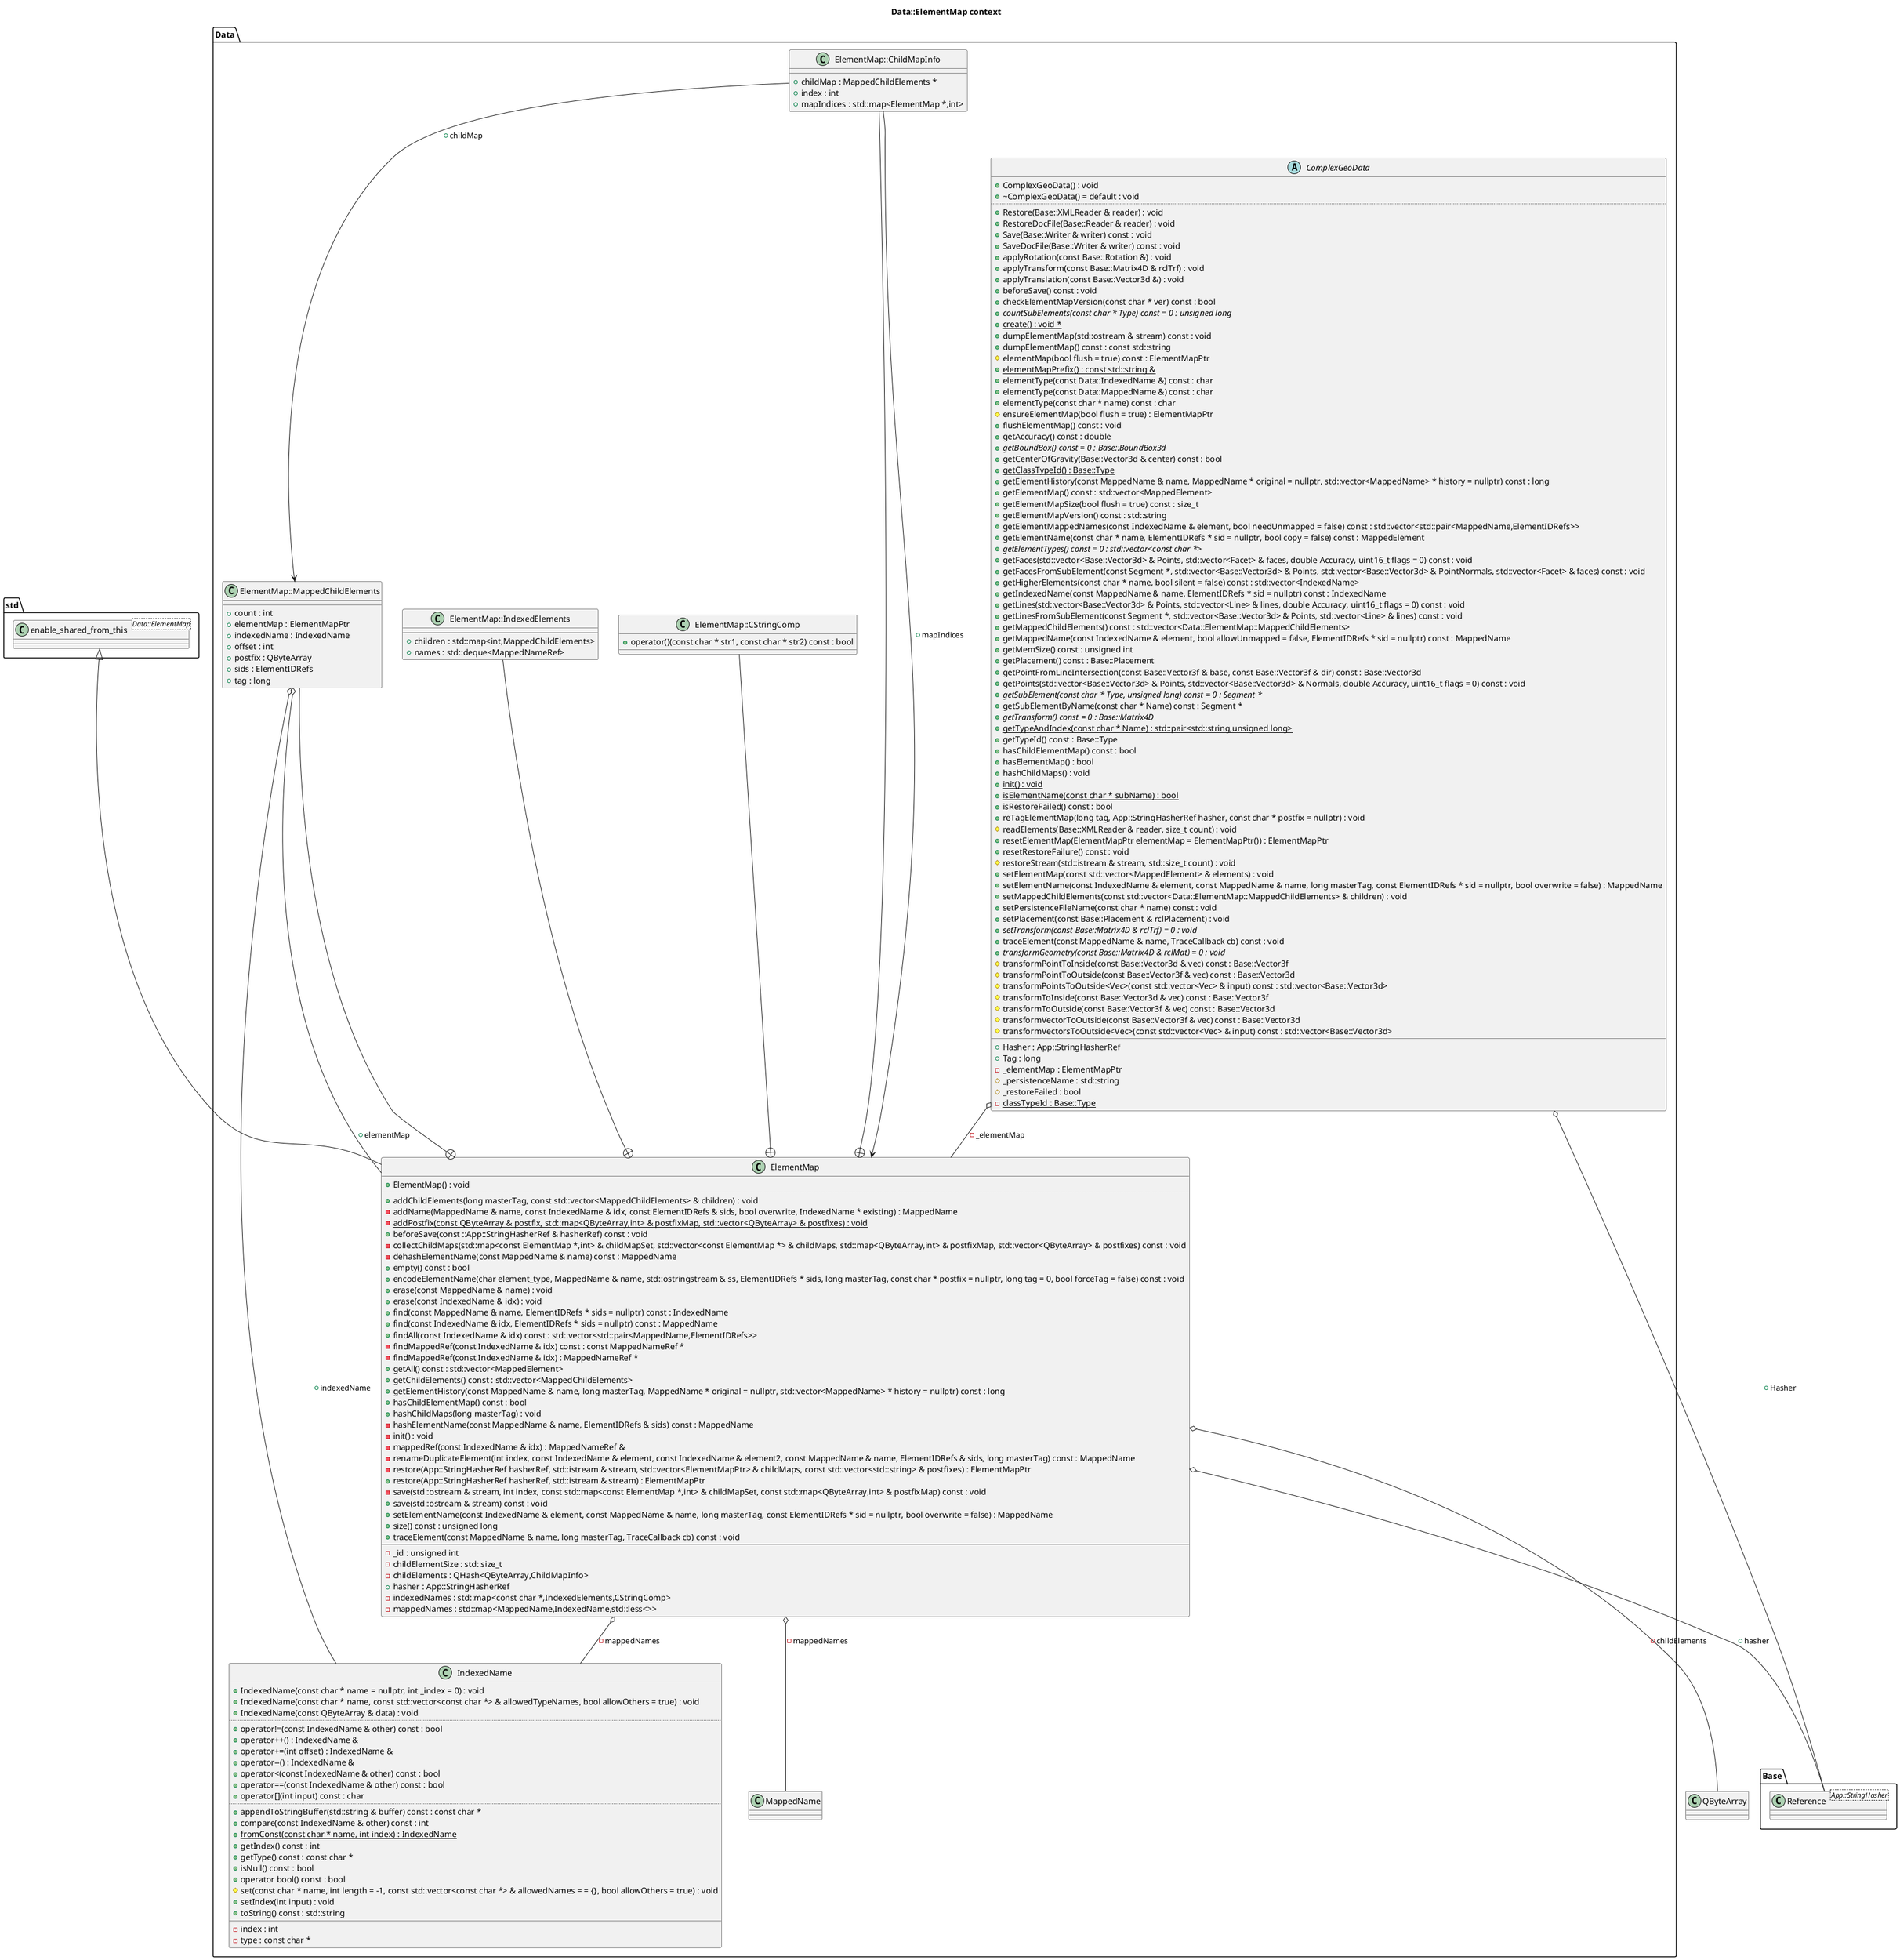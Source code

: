 @startuml
title Data::ElementMap context
package [std] as C_0009971158671206323968 {
class "enable_shared_from_this<Data::ElementMap>" as C_0000643324366187203980
class C_0000643324366187203980 [[https://github.com/FreeCAD/FreeCAD/blob/2fcc5317fe3aee96ca73475986a577719fc78e20/src/App/ElementMap.h#L71{enable_shared_from_this}]] {
__
}
}
package [Base] as C_0005614219575140048477 {
class "Reference<App::StringHasher>" as C_0010650550112233337169
class C_0010650550112233337169 [[https://github.com/FreeCAD/FreeCAD/blob/2fcc5317fe3aee96ca73475986a577719fc78e20/src/Base/Handle.h#L44{Reference}]] {
__
}
}
class "QByteArray" as C_0000245381209268052404
class C_0000245381209268052404 [[https://github.com/FreeCAD/FreeCAD/blob/2fcc5317fe3aee96ca73475986a577719fc78e20/src/Base/Stream.h#L39{QByteArray}]] {
__
}
package [Data] as C_0007944022382666682349 {
class "MappedName" as C_0007243427818333896881
class C_0007243427818333896881 [[https://github.com/FreeCAD/FreeCAD/blob/2fcc5317fe3aee96ca73475986a577719fc78e20/src/App/StringHasher.h#L45{MappedName}]] {
__
}
class "IndexedName" as C_0000077198310494763102
class C_0000077198310494763102 [[https://github.com/FreeCAD/FreeCAD/blob/2fcc5317fe3aee96ca73475986a577719fc78e20/src/App/IndexedName.h#L55{IndexedName}]] {
+IndexedName(const char * name = nullptr, int _index = 0) : void [[[https://github.com/FreeCAD/FreeCAD/blob/2fcc5317fe3aee96ca73475986a577719fc78e20/src/App/IndexedName.h#L67{IndexedName}]]]
+IndexedName(const char * name, const std::vector<const char *> & allowedTypeNames, bool allowOthers = true) : void [[[https://github.com/FreeCAD/FreeCAD/blob/2fcc5317fe3aee96ca73475986a577719fc78e20/src/App/IndexedName.h#L96{IndexedName}]]]
+IndexedName(const QByteArray & data) : void [[[https://github.com/FreeCAD/FreeCAD/blob/2fcc5317fe3aee96ca73475986a577719fc78e20/src/App/IndexedName.h#L108{IndexedName}]]]
..
+operator!=(const IndexedName & other) const : bool [[[https://github.com/FreeCAD/FreeCAD/blob/2fcc5317fe3aee96ca73475986a577719fc78e20/src/App/IndexedName.h#L198{operator!=}]]]
+operator++() : IndexedName & [[[https://github.com/FreeCAD/FreeCAD/blob/2fcc5317fe3aee96ca73475986a577719fc78e20/src/App/IndexedName.h#L182{operator++}]]]
+operator+=(int offset) : IndexedName & [[[https://github.com/FreeCAD/FreeCAD/blob/2fcc5317fe3aee96ca73475986a577719fc78e20/src/App/IndexedName.h#L174{operator+=}]]]
+operator--() : IndexedName & [[[https://github.com/FreeCAD/FreeCAD/blob/2fcc5317fe3aee96ca73475986a577719fc78e20/src/App/IndexedName.h#L190{operator--}]]]
+operator<(const IndexedName & other) const : bool [[[https://github.com/FreeCAD/FreeCAD/blob/2fcc5317fe3aee96ca73475986a577719fc78e20/src/App/IndexedName.h#L221{operator<}]]]
+operator==(const IndexedName & other) const : bool [[[https://github.com/FreeCAD/FreeCAD/blob/2fcc5317fe3aee96ca73475986a577719fc78e20/src/App/IndexedName.h#L166{operator==}]]]
+operator[](int input) const : char [[[https://github.com/FreeCAD/FreeCAD/blob/2fcc5317fe3aee96ca73475986a577719fc78e20/src/App/IndexedName.h#L228{operator[]}]]]
..
+appendToStringBuffer(std::string & buffer) const : const char * [[[https://github.com/FreeCAD/FreeCAD/blob/2fcc5317fe3aee96ca73475986a577719fc78e20/src/App/IndexedName.h#L133{appendToStringBuffer}]]]
+compare(const IndexedName & other) const : int [[[https://github.com/FreeCAD/FreeCAD/blob/2fcc5317fe3aee96ca73475986a577719fc78e20/src/App/IndexedName.h#L204{compare}]]]
{static} +fromConst(const char * name, int index) : IndexedName [[[https://github.com/FreeCAD/FreeCAD/blob/2fcc5317fe3aee96ca73475986a577719fc78e20/src/App/IndexedName.h#L120{fromConst}]]]
+getIndex() const : int [[[https://github.com/FreeCAD/FreeCAD/blob/2fcc5317fe3aee96ca73475986a577719fc78e20/src/App/IndexedName.h#L241{getIndex}]]]
+getType() const : const char * [[[https://github.com/FreeCAD/FreeCAD/blob/2fcc5317fe3aee96ca73475986a577719fc78e20/src/App/IndexedName.h#L238{getType}]]]
+isNull() const : bool [[[https://github.com/FreeCAD/FreeCAD/blob/2fcc5317fe3aee96ca73475986a577719fc78e20/src/App/IndexedName.h#L252{isNull}]]]
+operator bool() const : bool [[[https://github.com/FreeCAD/FreeCAD/blob/2fcc5317fe3aee96ca73475986a577719fc78e20/src/App/IndexedName.h#L256{operator bool}]]]
#set(const char * name, int length = -1, const std::vector<const char *> & allowedNames = = {}, bool allowOthers = true) : void [[[https://github.com/FreeCAD/FreeCAD/blob/2fcc5317fe3aee96ca73475986a577719fc78e20/src/App/IndexedName.h#L271{set}]]]
+setIndex(int input) : void [[[https://github.com/FreeCAD/FreeCAD/blob/2fcc5317fe3aee96ca73475986a577719fc78e20/src/App/IndexedName.h#L247{setIndex}]]]
+toString() const : std::string [[[https://github.com/FreeCAD/FreeCAD/blob/2fcc5317fe3aee96ca73475986a577719fc78e20/src/App/IndexedName.h#L147{toString}]]]
__
-index : int [[[https://github.com/FreeCAD/FreeCAD/blob/2fcc5317fe3aee96ca73475986a577719fc78e20/src/App/IndexedName.h#L278{index}]]]
-type : const char * [[[https://github.com/FreeCAD/FreeCAD/blob/2fcc5317fe3aee96ca73475986a577719fc78e20/src/App/IndexedName.h#L277{type}]]]
}
class "ElementMap" as C_0006510952662018626113
class C_0006510952662018626113 [[https://github.com/FreeCAD/FreeCAD/blob/2fcc5317fe3aee96ca73475986a577719fc78e20/src/App/ElementMap.h#L71{ElementMap}]] {
+ElementMap() : void [[[https://github.com/FreeCAD/FreeCAD/blob/2fcc5317fe3aee96ca73475986a577719fc78e20/src/App/ElementMap.h#L78{ElementMap}]]]
..
+addChildElements(long masterTag, const std::vector<MappedChildElements> & children) : void [[[https://github.com/FreeCAD/FreeCAD/blob/2fcc5317fe3aee96ca73475986a577719fc78e20/src/App/ElementMap.h#L193{addChildElements}]]]
-addName(MappedName & name, const IndexedName & idx, const ElementIDRefs & sids, bool overwrite, IndexedName * existing) : MappedName [[[https://github.com/FreeCAD/FreeCAD/blob/2fcc5317fe3aee96ca73475986a577719fc78e20/src/App/ElementMap.h#L240{addName}]]]
{static} -addPostfix(const QByteArray & postfix, std::map<QByteArray,int> & postfixMap, std::vector<QByteArray> & postfixes) : void [[[https://github.com/FreeCAD/FreeCAD/blob/2fcc5317fe3aee96ca73475986a577719fc78e20/src/App/ElementMap.h#L246{addPostfix}]]]
+beforeSave(const ::App::StringHasherRef & hasherRef) const : void [[[https://github.com/FreeCAD/FreeCAD/blob/2fcc5317fe3aee96ca73475986a577719fc78e20/src/App/ElementMap.h#L87{beforeSave}]]]
-collectChildMaps(std::map<const ElementMap *,int> & childMapSet, std::vector<const ElementMap *> & childMaps, std::map<QByteArray,int> & postfixMap, std::vector<QByteArray> & postfixes) const : void [[[https://github.com/FreeCAD/FreeCAD/blob/2fcc5317fe3aee96ca73475986a577719fc78e20/src/App/ElementMap.h#L272{collectChildMaps}]]]
-dehashElementName(const MappedName & name) const : MappedName [[[https://github.com/FreeCAD/FreeCAD/blob/2fcc5317fe3aee96ca73475986a577719fc78e20/src/App/ElementMap.h#L264{dehashElementName}]]]
+empty() const : bool [[[https://github.com/FreeCAD/FreeCAD/blob/2fcc5317fe3aee96ca73475986a577719fc78e20/src/App/ElementMap.h#L152{empty}]]]
+encodeElementName(char element_type, MappedName & name, std::ostringstream & ss, ElementIDRefs * sids, long masterTag, const char * postfix = nullptr, long tag = 0, bool forceTag = false) const : void [[[https://github.com/FreeCAD/FreeCAD/blob/2fcc5317fe3aee96ca73475986a577719fc78e20/src/App/ElementMap.h#L135{encodeElementName}]]]
+erase(const MappedName & name) : void [[[https://github.com/FreeCAD/FreeCAD/blob/2fcc5317fe3aee96ca73475986a577719fc78e20/src/App/ElementMap.h#L145{erase}]]]
+erase(const IndexedName & idx) : void [[[https://github.com/FreeCAD/FreeCAD/blob/2fcc5317fe3aee96ca73475986a577719fc78e20/src/App/ElementMap.h#L148{erase}]]]
+find(const MappedName & name, ElementIDRefs * sids = nullptr) const : IndexedName [[[https://github.com/FreeCAD/FreeCAD/blob/2fcc5317fe3aee96ca73475986a577719fc78e20/src/App/ElementMap.h#L154{find}]]]
+find(const IndexedName & idx, ElementIDRefs * sids = nullptr) const : MappedName [[[https://github.com/FreeCAD/FreeCAD/blob/2fcc5317fe3aee96ca73475986a577719fc78e20/src/App/ElementMap.h#L156{find}]]]
+findAll(const IndexedName & idx) const : std::vector<std::pair<MappedName,ElementIDRefs>> [[[https://github.com/FreeCAD/FreeCAD/blob/2fcc5317fe3aee96ca73475986a577719fc78e20/src/App/ElementMap.h#L158{findAll}]]]
-findMappedRef(const IndexedName & idx) const : const MappedNameRef * [[[https://github.com/FreeCAD/FreeCAD/blob/2fcc5317fe3aee96ca73475986a577719fc78e20/src/App/ElementMap.h#L267{findMappedRef}]]]
-findMappedRef(const IndexedName & idx) : MappedNameRef * [[[https://github.com/FreeCAD/FreeCAD/blob/2fcc5317fe3aee96ca73475986a577719fc78e20/src/App/ElementMap.h#L268{findMappedRef}]]]
+getAll() const : std::vector<MappedElement> [[[https://github.com/FreeCAD/FreeCAD/blob/2fcc5317fe3aee96ca73475986a577719fc78e20/src/App/ElementMap.h#L197{getAll}]]]
+getChildElements() const : std::vector<MappedChildElements> [[[https://github.com/FreeCAD/FreeCAD/blob/2fcc5317fe3aee96ca73475986a577719fc78e20/src/App/ElementMap.h#L195{getChildElements}]]]
+getElementHistory(const MappedName & name, long masterTag, MappedName * original = nullptr, std::vector<MappedName> * history = nullptr) const : long [[[https://github.com/FreeCAD/FreeCAD/blob/2fcc5317fe3aee96ca73475986a577719fc78e20/src/App/ElementMap.h#L199{getElementHistory}]]]
+hasChildElementMap() const : bool [[[https://github.com/FreeCAD/FreeCAD/blob/2fcc5317fe3aee96ca73475986a577719fc78e20/src/App/ElementMap.h#L168{hasChildElementMap}]]]
+hashChildMaps(long masterTag) : void [[[https://github.com/FreeCAD/FreeCAD/blob/2fcc5317fe3aee96ca73475986a577719fc78e20/src/App/ElementMap.h#L176{hashChildMaps}]]]
-hashElementName(const MappedName & name, ElementIDRefs & sids) const : MappedName [[[https://github.com/FreeCAD/FreeCAD/blob/2fcc5317fe3aee96ca73475986a577719fc78e20/src/App/ElementMap.h#L261{hashElementName}]]]
-init() : void [[[https://github.com/FreeCAD/FreeCAD/blob/2fcc5317fe3aee96ca73475986a577719fc78e20/src/App/ElementMap.h#L308{init}]]]
-mappedRef(const IndexedName & idx) : MappedNameRef & [[[https://github.com/FreeCAD/FreeCAD/blob/2fcc5317fe3aee96ca73475986a577719fc78e20/src/App/ElementMap.h#L270{mappedRef}]]]
-renameDuplicateElement(int index, const IndexedName & element, const IndexedName & element2, const MappedName & name, ElementIDRefs & sids, long masterTag) const : MappedName [[[https://github.com/FreeCAD/FreeCAD/blob/2fcc5317fe3aee96ca73475986a577719fc78e20/src/App/ElementMap.h#L251{renameDuplicateElement}]]]
-restore(App::StringHasherRef hasherRef, std::istream & stream, std::vector<ElementMapPtr> & childMaps, const std::vector<std::string> & postfixes) : ElementMapPtr [[[https://github.com/FreeCAD/FreeCAD/blob/2fcc5317fe3aee96ca73475986a577719fc78e20/src/App/ElementMap.h#L227{restore}]]]
+restore(App::StringHasherRef hasherRef, std::istream & stream) : ElementMapPtr [[[https://github.com/FreeCAD/FreeCAD/blob/2fcc5317fe3aee96ca73475986a577719fc78e20/src/App/ElementMap.h#L101{restore}]]]
-save(std::ostream & stream, int index, const std::map<const ElementMap *,int> & childMapSet, const std::map<QByteArray,int> & postfixMap) const : void [[[https://github.com/FreeCAD/FreeCAD/blob/2fcc5317fe3aee96ca73475986a577719fc78e20/src/App/ElementMap.h#L218{save}]]]
+save(std::ostream & stream) const : void [[[https://github.com/FreeCAD/FreeCAD/blob/2fcc5317fe3aee96ca73475986a577719fc78e20/src/App/ElementMap.h#L93{save}]]]
+setElementName(const IndexedName & element, const MappedName & name, long masterTag, const ElementIDRefs * sid = nullptr, bool overwrite = false) : MappedName [[[https://github.com/FreeCAD/FreeCAD/blob/2fcc5317fe3aee96ca73475986a577719fc78e20/src/App/ElementMap.h#L122{setElementName}]]]
+size() const : unsigned long [[[https://github.com/FreeCAD/FreeCAD/blob/2fcc5317fe3aee96ca73475986a577719fc78e20/src/App/ElementMap.h#L150{size}]]]
+traceElement(const MappedName & name, long masterTag, TraceCallback cb) const : void [[[https://github.com/FreeCAD/FreeCAD/blob/2fcc5317fe3aee96ca73475986a577719fc78e20/src/App/ElementMap.h#L209{traceElement}]]]
__
-_id : unsigned int [[[https://github.com/FreeCAD/FreeCAD/blob/2fcc5317fe3aee96ca73475986a577719fc78e20/src/App/ElementMap.h#L306{_id}]]]
-childElementSize : std::size_t [[[https://github.com/FreeCAD/FreeCAD/blob/2fcc5317fe3aee96ca73475986a577719fc78e20/src/App/ElementMap.h#L304{childElementSize}]]]
-childElements : QHash<QByteArray,ChildMapInfo> [[[https://github.com/FreeCAD/FreeCAD/blob/2fcc5317fe3aee96ca73475986a577719fc78e20/src/App/ElementMap.h#L303{childElements}]]]
+hasher : App::StringHasherRef [[[https://github.com/FreeCAD/FreeCAD/blob/2fcc5317fe3aee96ca73475986a577719fc78e20/src/App/ElementMap.h#L312{hasher}]]]
-indexedNames : std::map<const char *,IndexedElements,CStringComp> [[[https://github.com/FreeCAD/FreeCAD/blob/2fcc5317fe3aee96ca73475986a577719fc78e20/src/App/ElementMap.h#L292{indexedNames}]]]
-mappedNames : std::map<MappedName,IndexedName,std::less<>> [[[https://github.com/FreeCAD/FreeCAD/blob/2fcc5317fe3aee96ca73475986a577719fc78e20/src/App/ElementMap.h#L294{mappedNames}]]]
}
class "ElementMap::MappedChildElements" as C_0004786846721929822972
class C_0004786846721929822972 [[https://github.com/FreeCAD/FreeCAD/blob/2fcc5317fe3aee96ca73475986a577719fc78e20/src/App/ElementMap.h#L178{ElementMap::MappedChildElements}]] {
__
+count : int [[[https://github.com/FreeCAD/FreeCAD/blob/2fcc5317fe3aee96ca73475986a577719fc78e20/src/App/ElementMap.h#L181{count}]]]
+elementMap : ElementMapPtr [[[https://github.com/FreeCAD/FreeCAD/blob/2fcc5317fe3aee96ca73475986a577719fc78e20/src/App/ElementMap.h#L184{elementMap}]]]
+indexedName : IndexedName [[[https://github.com/FreeCAD/FreeCAD/blob/2fcc5317fe3aee96ca73475986a577719fc78e20/src/App/ElementMap.h#L180{indexedName}]]]
+offset : int [[[https://github.com/FreeCAD/FreeCAD/blob/2fcc5317fe3aee96ca73475986a577719fc78e20/src/App/ElementMap.h#L182{offset}]]]
+postfix : QByteArray [[[https://github.com/FreeCAD/FreeCAD/blob/2fcc5317fe3aee96ca73475986a577719fc78e20/src/App/ElementMap.h#L185{postfix}]]]
+sids : ElementIDRefs [[[https://github.com/FreeCAD/FreeCAD/blob/2fcc5317fe3aee96ca73475986a577719fc78e20/src/App/ElementMap.h#L186{sids}]]]
+tag : long [[[https://github.com/FreeCAD/FreeCAD/blob/2fcc5317fe3aee96ca73475986a577719fc78e20/src/App/ElementMap.h#L183{tag}]]]
}
class "ElementMap::CStringComp" as C_0005980506410661569829
class C_0005980506410661569829 [[https://github.com/FreeCAD/FreeCAD/blob/2fcc5317fe3aee96ca73475986a577719fc78e20/src/App/ElementMap.h#L277{ElementMap::CStringComp}]] {
+operator()(const char * str1, const char * str2) const : bool [[[https://github.com/FreeCAD/FreeCAD/blob/2fcc5317fe3aee96ca73475986a577719fc78e20/src/App/ElementMap.h#L280{operator()}]]]
__
}
class "ElementMap::IndexedElements" as C_0018343669941208334305
class C_0018343669941208334305 [[https://github.com/FreeCAD/FreeCAD/blob/2fcc5317fe3aee96ca73475986a577719fc78e20/src/App/ElementMap.h#L286{ElementMap::IndexedElements}]] {
__
+children : std::map<int,MappedChildElements> [[[https://github.com/FreeCAD/FreeCAD/blob/2fcc5317fe3aee96ca73475986a577719fc78e20/src/App/ElementMap.h#L289{children}]]]
+names : std::deque<MappedNameRef> [[[https://github.com/FreeCAD/FreeCAD/blob/2fcc5317fe3aee96ca73475986a577719fc78e20/src/App/ElementMap.h#L288{names}]]]
}
class "ElementMap::ChildMapInfo" as C_0002665795314023144912
class C_0002665795314023144912 [[https://github.com/FreeCAD/FreeCAD/blob/2fcc5317fe3aee96ca73475986a577719fc78e20/src/App/ElementMap.h#L296{ElementMap::ChildMapInfo}]] {
__
+childMap : MappedChildElements * [[[https://github.com/FreeCAD/FreeCAD/blob/2fcc5317fe3aee96ca73475986a577719fc78e20/src/App/ElementMap.h#L299{childMap}]]]
+index : int [[[https://github.com/FreeCAD/FreeCAD/blob/2fcc5317fe3aee96ca73475986a577719fc78e20/src/App/ElementMap.h#L298{index}]]]
+mapIndices : std::map<ElementMap *,int> [[[https://github.com/FreeCAD/FreeCAD/blob/2fcc5317fe3aee96ca73475986a577719fc78e20/src/App/ElementMap.h#L300{mapIndices}]]]
}
abstract "ComplexGeoData" as C_0002503828374302490757
abstract C_0002503828374302490757 [[https://github.com/FreeCAD/FreeCAD/blob/2fcc5317fe3aee96ca73475986a577719fc78e20/src/App/ComplexGeoData.h#L85{ComplexGeoData}]] {
+ComplexGeoData() : void [[[https://github.com/FreeCAD/FreeCAD/blob/2fcc5317fe3aee96ca73475986a577719fc78e20/src/App/ComplexGeoData.h#L98{ComplexGeoData}]]]
+~ComplexGeoData() = default : void [[[https://github.com/FreeCAD/FreeCAD/blob/2fcc5317fe3aee96ca73475986a577719fc78e20/src/App/ComplexGeoData.h#L100{~ComplexGeoData}]]]
..
+Restore(Base::XMLReader & reader) : void [[[https://github.com/FreeCAD/FreeCAD/blob/2fcc5317fe3aee96ca73475986a577719fc78e20/src/App/ComplexGeoData.h#L363{Restore}]]]
+RestoreDocFile(Base::Reader & reader) : void [[[https://github.com/FreeCAD/FreeCAD/blob/2fcc5317fe3aee96ca73475986a577719fc78e20/src/App/ComplexGeoData.h#L365{RestoreDocFile}]]]
+Save(Base::Writer & writer) const : void [[[https://github.com/FreeCAD/FreeCAD/blob/2fcc5317fe3aee96ca73475986a577719fc78e20/src/App/ComplexGeoData.h#L362{Save}]]]
+SaveDocFile(Base::Writer & writer) const : void [[[https://github.com/FreeCAD/FreeCAD/blob/2fcc5317fe3aee96ca73475986a577719fc78e20/src/App/ComplexGeoData.h#L364{SaveDocFile}]]]
+applyRotation(const Base::Rotation &) : void [[[https://github.com/FreeCAD/FreeCAD/blob/2fcc5317fe3aee96ca73475986a577719fc78e20/src/App/ComplexGeoData.h#L137{applyRotation}]]]
+applyTransform(const Base::Matrix4D & rclTrf) : void [[[https://github.com/FreeCAD/FreeCAD/blob/2fcc5317fe3aee96ca73475986a577719fc78e20/src/App/ComplexGeoData.h#L133{applyTransform}]]]
+applyTranslation(const Base::Vector3d &) : void [[[https://github.com/FreeCAD/FreeCAD/blob/2fcc5317fe3aee96ca73475986a577719fc78e20/src/App/ComplexGeoData.h#L135{applyTranslation}]]]
+beforeSave() const : void [[[https://github.com/FreeCAD/FreeCAD/blob/2fcc5317fe3aee96ca73475986a577719fc78e20/src/App/ComplexGeoData.h#L368{beforeSave}]]]
+checkElementMapVersion(const char * ver) const : bool [[[https://github.com/FreeCAD/FreeCAD/blob/2fcc5317fe3aee96ca73475986a577719fc78e20/src/App/ComplexGeoData.h#L337{checkElementMapVersion}]]]
{abstract} +countSubElements(const char * Type) const = 0 : unsigned long [[[https://github.com/FreeCAD/FreeCAD/blob/2fcc5317fe3aee96ca73475986a577719fc78e20/src/App/ComplexGeoData.h#L109{countSubElements}]]]
{static} +create() : void * [[[https://github.com/FreeCAD/FreeCAD/blob/2fcc5317fe3aee96ca73475986a577719fc78e20/src/Base/BaseClass.h#L52{create}]]]
+dumpElementMap(std::ostream & stream) const : void [[[https://github.com/FreeCAD/FreeCAD/blob/2fcc5317fe3aee96ca73475986a577719fc78e20/src/App/ComplexGeoData.h#L377{dumpElementMap}]]]
+dumpElementMap() const : const std::string [[[https://github.com/FreeCAD/FreeCAD/blob/2fcc5317fe3aee96ca73475986a577719fc78e20/src/App/ComplexGeoData.h#L382{dumpElementMap}]]]
#elementMap(bool flush = true) const : ElementMapPtr [[[https://github.com/FreeCAD/FreeCAD/blob/2fcc5317fe3aee96ca73475986a577719fc78e20/src/App/ComplexGeoData.h#L471{elementMap}]]]
{static} +elementMapPrefix() : const std::string & [[[https://github.com/FreeCAD/FreeCAD/blob/2fcc5317fe3aee96ca73475986a577719fc78e20/src/App/ComplexGeoData.h#L191{elementMapPrefix}]]]
+elementType(const Data::IndexedName &) const : char [[[https://github.com/FreeCAD/FreeCAD/blob/2fcc5317fe3aee96ca73475986a577719fc78e20/src/App/ComplexGeoData.h#L310{elementType}]]]
+elementType(const Data::MappedName &) const : char [[[https://github.com/FreeCAD/FreeCAD/blob/2fcc5317fe3aee96ca73475986a577719fc78e20/src/App/ComplexGeoData.h#L309{elementType}]]]
+elementType(const char * name) const : char [[[https://github.com/FreeCAD/FreeCAD/blob/2fcc5317fe3aee96ca73475986a577719fc78e20/src/App/ComplexGeoData.h#L311{elementType}]]]
#ensureElementMap(bool flush = true) : ElementMapPtr [[[https://github.com/FreeCAD/FreeCAD/blob/2fcc5317fe3aee96ca73475986a577719fc78e20/src/App/ComplexGeoData.h#L472{ensureElementMap}]]]
+flushElementMap() const : void [[[https://github.com/FreeCAD/FreeCAD/blob/2fcc5317fe3aee96ca73475986a577719fc78e20/src/App/ComplexGeoData.h#L357{flushElementMap}]]]
+getAccuracy() const : double [[[https://github.com/FreeCAD/FreeCAD/blob/2fcc5317fe3aee96ca73475986a577719fc78e20/src/App/ComplexGeoData.h#L167{getAccuracy}]]]
{abstract} +getBoundBox() const = 0 : Base::BoundBox3d [[[https://github.com/FreeCAD/FreeCAD/blob/2fcc5317fe3aee96ca73475986a577719fc78e20/src/App/ComplexGeoData.h#L169{getBoundBox}]]]
+getCenterOfGravity(Base::Vector3d & center) const : bool [[[https://github.com/FreeCAD/FreeCAD/blob/2fcc5317fe3aee96ca73475986a577719fc78e20/src/App/ComplexGeoData.h#L188{getCenterOfGravity}]]]
{static} +getClassTypeId() : Base::Type [[[https://github.com/FreeCAD/FreeCAD/blob/2fcc5317fe3aee96ca73475986a577719fc78e20/src/Base/BaseClass.h#L49{getClassTypeId}]]]
+getElementHistory(const MappedName & name, MappedName * original = nullptr, std::vector<MappedName> * history = nullptr) const : long [[[https://github.com/FreeCAD/FreeCAD/blob/2fcc5317fe3aee96ca73475986a577719fc78e20/src/App/ComplexGeoData.h#L298{getElementHistory}]]]
+getElementMap() const : std::vector<MappedElement> [[[https://github.com/FreeCAD/FreeCAD/blob/2fcc5317fe3aee96ca73475986a577719fc78e20/src/App/ComplexGeoData.h#L322{getElementMap}]]]
+getElementMapSize(bool flush = true) const : size_t [[[https://github.com/FreeCAD/FreeCAD/blob/2fcc5317fe3aee96ca73475986a577719fc78e20/src/App/ComplexGeoData.h#L328{getElementMapSize}]]]
+getElementMapVersion() const : std::string [[[https://github.com/FreeCAD/FreeCAD/blob/2fcc5317fe3aee96ca73475986a577719fc78e20/src/App/ComplexGeoData.h#L334{getElementMapVersion}]]]
+getElementMappedNames(const IndexedName & element, bool needUnmapped = false) const : std::vector<std::pair<MappedName,ElementIDRefs>> [[[https://github.com/FreeCAD/FreeCAD/blob/2fcc5317fe3aee96ca73475986a577719fc78e20/src/App/ComplexGeoData.h#L280{getElementMappedNames}]]]
+getElementName(const char * name, ElementIDRefs * sid = nullptr, bool copy = false) const : MappedElement [[[https://github.com/FreeCAD/FreeCAD/blob/2fcc5317fe3aee96ca73475986a577719fc78e20/src/App/ComplexGeoData.h#L236{getElementName}]]]
{abstract} +getElementTypes() const = 0 : std::vector<const char *> [[[https://github.com/FreeCAD/FreeCAD/blob/2fcc5317fe3aee96ca73475986a577719fc78e20/src/App/ComplexGeoData.h#L108{getElementTypes}]]]
+getFaces(std::vector<Base::Vector3d> & Points, std::vector<Facet> & faces, double Accuracy, uint16_t flags = 0) const : void [[[https://github.com/FreeCAD/FreeCAD/blob/2fcc5317fe3aee96ca73475986a577719fc78e20/src/App/ComplexGeoData.h#L182{getFaces}]]]
+getFacesFromSubElement(const Segment *, std::vector<Base::Vector3d> & Points, std::vector<Base::Vector3d> & PointNormals, std::vector<Facet> & faces) const : void [[[https://github.com/FreeCAD/FreeCAD/blob/2fcc5317fe3aee96ca73475986a577719fc78e20/src/App/ComplexGeoData.h#L123{getFacesFromSubElement}]]]
+getHigherElements(const char * name, bool silent = false) const : std::vector<IndexedName> [[[https://github.com/FreeCAD/FreeCAD/blob/2fcc5317fe3aee96ca73475986a577719fc78e20/src/App/ComplexGeoData.h#L331{getHigherElements}]]]
+getIndexedName(const MappedName & name, ElementIDRefs * sid = nullptr) const : IndexedName [[[https://github.com/FreeCAD/FreeCAD/blob/2fcc5317fe3aee96ca73475986a577719fc78e20/src/App/ComplexGeoData.h#L203{getIndexedName}]]]
+getLines(std::vector<Base::Vector3d> & Points, std::vector<Line> & lines, double Accuracy, uint16_t flags = 0) const : void [[[https://github.com/FreeCAD/FreeCAD/blob/2fcc5317fe3aee96ca73475986a577719fc78e20/src/App/ComplexGeoData.h#L179{getLines}]]]
+getLinesFromSubElement(const Segment *, std::vector<Base::Vector3d> & Points, std::vector<Line> & lines) const : void [[[https://github.com/FreeCAD/FreeCAD/blob/2fcc5317fe3aee96ca73475986a577719fc78e20/src/App/ComplexGeoData.h#L118{getLinesFromSubElement}]]]
+getMappedChildElements() const : std::vector<Data::ElementMap::MappedChildElements> [[[https://github.com/FreeCAD/FreeCAD/blob/2fcc5317fe3aee96ca73475986a577719fc78e20/src/App/ComplexGeoData.h#L307{getMappedChildElements}]]]
+getMappedName(const IndexedName & element, bool allowUnmapped = false, ElementIDRefs * sid = nullptr) const : MappedName [[[https://github.com/FreeCAD/FreeCAD/blob/2fcc5317fe3aee96ca73475986a577719fc78e20/src/App/ComplexGeoData.h#L215{getMappedName}]]]
+getMemSize() const : unsigned int [[[https://github.com/FreeCAD/FreeCAD/blob/2fcc5317fe3aee96ca73475986a577719fc78e20/src/App/ComplexGeoData.h#L366{getMemSize}]]]
+getPlacement() const : Base::Placement [[[https://github.com/FreeCAD/FreeCAD/blob/2fcc5317fe3aee96ca73475986a577719fc78e20/src/App/ComplexGeoData.h#L145{getPlacement}]]]
+getPointFromLineIntersection(const Base::Vector3f & base, const Base::Vector3f & dir) const : Base::Vector3d [[[https://github.com/FreeCAD/FreeCAD/blob/2fcc5317fe3aee96ca73475986a577719fc78e20/src/App/ComplexGeoData.h#L171{getPointFromLineIntersection}]]]
+getPoints(std::vector<Base::Vector3d> & Points, std::vector<Base::Vector3d> & Normals, double Accuracy, uint16_t flags = 0) const : void [[[https://github.com/FreeCAD/FreeCAD/blob/2fcc5317fe3aee96ca73475986a577719fc78e20/src/App/ComplexGeoData.h#L175{getPoints}]]]
{abstract} +getSubElement(const char * Type, unsigned long) const = 0 : Segment * [[[https://github.com/FreeCAD/FreeCAD/blob/2fcc5317fe3aee96ca73475986a577719fc78e20/src/App/ComplexGeoData.h#L114{getSubElement}]]]
+getSubElementByName(const char * Name) const : Segment * [[[https://github.com/FreeCAD/FreeCAD/blob/2fcc5317fe3aee96ca73475986a577719fc78e20/src/App/ComplexGeoData.h#L116{getSubElementByName}]]]
{abstract} +getTransform() const = 0 : Base::Matrix4D [[[https://github.com/FreeCAD/FreeCAD/blob/2fcc5317fe3aee96ca73475986a577719fc78e20/src/App/ComplexGeoData.h#L155{getTransform}]]]
{static} +getTypeAndIndex(const char * Name) : std::pair<std::string,unsigned long> [[[https://github.com/FreeCAD/FreeCAD/blob/2fcc5317fe3aee96ca73475986a577719fc78e20/src/App/ComplexGeoData.h#L112{getTypeAndIndex}]]]
+getTypeId() const : Base::Type [[[https://github.com/FreeCAD/FreeCAD/blob/2fcc5317fe3aee96ca73475986a577719fc78e20/src/Base/BaseClass.h#L50{getTypeId}]]]
+hasChildElementMap() const : bool [[[https://github.com/FreeCAD/FreeCAD/blob/2fcc5317fe3aee96ca73475986a577719fc78e20/src/App/ComplexGeoData.h#L286{hasChildElementMap}]]]
+hasElementMap() : bool [[[https://github.com/FreeCAD/FreeCAD/blob/2fcc5317fe3aee96ca73475986a577719fc78e20/src/App/ComplexGeoData.h#L266{hasElementMap}]]]
+hashChildMaps() : void [[[https://github.com/FreeCAD/FreeCAD/blob/2fcc5317fe3aee96ca73475986a577719fc78e20/src/App/ComplexGeoData.h#L283{hashChildMaps}]]]
{static} +init() : void [[[https://github.com/FreeCAD/FreeCAD/blob/2fcc5317fe3aee96ca73475986a577719fc78e20/src/Base/BaseClass.h#L51{init}]]]
{static} +isElementName(const char * subName) : bool [[[https://github.com/FreeCAD/FreeCAD/blob/2fcc5317fe3aee96ca73475986a577719fc78e20/src/App/ComplexGeoData.h#L340{isElementName}]]]
+isRestoreFailed() const : bool [[[https://github.com/FreeCAD/FreeCAD/blob/2fcc5317fe3aee96ca73475986a577719fc78e20/src/App/ComplexGeoData.h#L369{isRestoreFailed}]]]
+reTagElementMap(long tag, App::StringHasherRef hasher, const char * postfix = nullptr) : void [[[https://github.com/FreeCAD/FreeCAD/blob/2fcc5317fe3aee96ca73475986a577719fc78e20/src/App/ComplexGeoData.h#L289{reTagElementMap}]]]
#readElements(Base::XMLReader & reader, size_t count) : void [[[https://github.com/FreeCAD/FreeCAD/blob/2fcc5317fe3aee96ca73475986a577719fc78e20/src/App/ComplexGeoData.h#L450{readElements}]]]
+resetElementMap(ElementMapPtr elementMap = ElementMapPtr()) : ElementMapPtr [[[https://github.com/FreeCAD/FreeCAD/blob/2fcc5317fe3aee96ca73475986a577719fc78e20/src/App/ComplexGeoData.h#L319{resetElementMap}]]]
+resetRestoreFailure() const : void [[[https://github.com/FreeCAD/FreeCAD/blob/2fcc5317fe3aee96ca73475986a577719fc78e20/src/App/ComplexGeoData.h#L370{resetRestoreFailure}]]]
#restoreStream(std::istream & stream, std::size_t count) : void [[[https://github.com/FreeCAD/FreeCAD/blob/2fcc5317fe3aee96ca73475986a577719fc78e20/src/App/ComplexGeoData.h#L449{restoreStream}]]]
+setElementMap(const std::vector<MappedElement> & elements) : void [[[https://github.com/FreeCAD/FreeCAD/blob/2fcc5317fe3aee96ca73475986a577719fc78e20/src/App/ComplexGeoData.h#L325{setElementMap}]]]
+setElementName(const IndexedName & element, const MappedName & name, long masterTag, const ElementIDRefs * sid = nullptr, bool overwrite = false) : MappedName [[[https://github.com/FreeCAD/FreeCAD/blob/2fcc5317fe3aee96ca73475986a577719fc78e20/src/App/ComplexGeoData.h#L258{setElementName}]]]
+setMappedChildElements(const std::vector<Data::ElementMap::MappedChildElements> & children) : void [[[https://github.com/FreeCAD/FreeCAD/blob/2fcc5317fe3aee96ca73475986a577719fc78e20/src/App/ComplexGeoData.h#L306{setMappedChildElements}]]]
+setPersistenceFileName(const char * name) const : void [[[https://github.com/FreeCAD/FreeCAD/blob/2fcc5317fe3aee96ca73475986a577719fc78e20/src/App/ComplexGeoData.h#L367{setPersistenceFileName}]]]
+setPlacement(const Base::Placement & rclPlacement) : void [[[https://github.com/FreeCAD/FreeCAD/blob/2fcc5317fe3aee96ca73475986a577719fc78e20/src/App/ComplexGeoData.h#L141{setPlacement}]]]
{abstract} +setTransform(const Base::Matrix4D & rclTrf) = 0 : void [[[https://github.com/FreeCAD/FreeCAD/blob/2fcc5317fe3aee96ca73475986a577719fc78e20/src/App/ComplexGeoData.h#L150{setTransform}]]]
+traceElement(const MappedName & name, TraceCallback cb) const : void [[[https://github.com/FreeCAD/FreeCAD/blob/2fcc5317fe3aee96ca73475986a577719fc78e20/src/App/ComplexGeoData.h#L351{traceElement}]]]
{abstract} +transformGeometry(const Base::Matrix4D & rclMat) = 0 : void [[[https://github.com/FreeCAD/FreeCAD/blob/2fcc5317fe3aee96ca73475986a577719fc78e20/src/App/ComplexGeoData.h#L161{transformGeometry}]]]
#transformPointToInside(const Base::Vector3d & vec) const : Base::Vector3f [[[https://github.com/FreeCAD/FreeCAD/blob/2fcc5317fe3aee96ca73475986a577719fc78e20/src/App/ComplexGeoData.h#L432{transformPointToInside}]]]
#transformPointToOutside(const Base::Vector3f & vec) const : Base::Vector3d [[[https://github.com/FreeCAD/FreeCAD/blob/2fcc5317fe3aee96ca73475986a577719fc78e20/src/App/ComplexGeoData.h#L387{transformPointToOutside}]]]
#transformPointsToOutside<Vec>(const std::vector<Vec> & input) const : std::vector<Base::Vector3d>
#transformToInside(const Base::Vector3d & vec) const : Base::Vector3f [[[https://github.com/FreeCAD/FreeCAD/blob/2fcc5317fe3aee96ca73475986a577719fc78e20/src/App/ComplexGeoData.h#L460{transformToInside}]]]
#transformToOutside(const Base::Vector3f & vec) const : Base::Vector3d [[[https://github.com/FreeCAD/FreeCAD/blob/2fcc5317fe3aee96ca73475986a577719fc78e20/src/App/ComplexGeoData.h#L453{transformToOutside}]]]
#transformVectorToOutside(const Base::Vector3f & vec) const : Base::Vector3d [[[https://github.com/FreeCAD/FreeCAD/blob/2fcc5317fe3aee96ca73475986a577719fc78e20/src/App/ComplexGeoData.h#L408{transformVectorToOutside}]]]
#transformVectorsToOutside<Vec>(const std::vector<Vec> & input) const : std::vector<Base::Vector3d>
__
+Hasher : App::StringHasherRef [[[https://github.com/FreeCAD/FreeCAD/blob/2fcc5317fe3aee96ca73475986a577719fc78e20/src/App/ComplexGeoData.h#L445{Hasher}]]]
+Tag : long [[[https://github.com/FreeCAD/FreeCAD/blob/2fcc5317fe3aee96ca73475986a577719fc78e20/src/App/ComplexGeoData.h#L442{Tag}]]]
-_elementMap : ElementMapPtr [[[https://github.com/FreeCAD/FreeCAD/blob/2fcc5317fe3aee96ca73475986a577719fc78e20/src/App/ComplexGeoData.h#L475{_elementMap}]]]
#_persistenceName : std::string [[[https://github.com/FreeCAD/FreeCAD/blob/2fcc5317fe3aee96ca73475986a577719fc78e20/src/App/ComplexGeoData.h#L478{_persistenceName}]]]
#_restoreFailed : bool [[[https://github.com/FreeCAD/FreeCAD/blob/2fcc5317fe3aee96ca73475986a577719fc78e20/src/App/ComplexGeoData.h#L479{_restoreFailed}]]]
{static} -classTypeId : Base::Type [[[https://github.com/FreeCAD/FreeCAD/blob/2fcc5317fe3aee96ca73475986a577719fc78e20/src/Base/BaseClass.h#L55{classTypeId}]]]
}
}
C_0006510952662018626113 o-- C_0007243427818333896881 [[https://github.com/FreeCAD/FreeCAD/blob/2fcc5317fe3aee96ca73475986a577719fc78e20/src/App/ElementMap.h#L294{mappedNames}]] : -mappedNames
C_0006510952662018626113 o-- C_0000077198310494763102 [[https://github.com/FreeCAD/FreeCAD/blob/2fcc5317fe3aee96ca73475986a577719fc78e20/src/App/ElementMap.h#L294{mappedNames}]] : -mappedNames
C_0006510952662018626113 o-- C_0000245381209268052404 [[https://github.com/FreeCAD/FreeCAD/blob/2fcc5317fe3aee96ca73475986a577719fc78e20/src/App/ElementMap.h#L303{childElements}]] : -childElements
C_0006510952662018626113 o-- C_0010650550112233337169 [[https://github.com/FreeCAD/FreeCAD/blob/2fcc5317fe3aee96ca73475986a577719fc78e20/src/App/ElementMap.h#L312{hasher}]] : +hasher
C_0000643324366187203980 <|-- C_0006510952662018626113
C_0004786846721929822972 --+ C_0006510952662018626113
C_0004786846721929822972 o-- C_0000077198310494763102 [[https://github.com/FreeCAD/FreeCAD/blob/2fcc5317fe3aee96ca73475986a577719fc78e20/src/App/ElementMap.h#L180{indexedName}]] : +indexedName
C_0004786846721929822972 o-- C_0006510952662018626113 [[https://github.com/FreeCAD/FreeCAD/blob/2fcc5317fe3aee96ca73475986a577719fc78e20/src/App/ElementMap.h#L184{elementMap}]] : +elementMap
C_0005980506410661569829 --+ C_0006510952662018626113
C_0018343669941208334305 --+ C_0006510952662018626113
C_0002665795314023144912 --+ C_0006510952662018626113
C_0002665795314023144912 --> C_0004786846721929822972 [[https://github.com/FreeCAD/FreeCAD/blob/2fcc5317fe3aee96ca73475986a577719fc78e20/src/App/ElementMap.h#L299{childMap}]] : +childMap
C_0002665795314023144912 --> C_0006510952662018626113 [[https://github.com/FreeCAD/FreeCAD/blob/2fcc5317fe3aee96ca73475986a577719fc78e20/src/App/ElementMap.h#L300{mapIndices}]] : +mapIndices
C_0002503828374302490757 o-- C_0010650550112233337169 [[https://github.com/FreeCAD/FreeCAD/blob/2fcc5317fe3aee96ca73475986a577719fc78e20/src/App/ComplexGeoData.h#L445{Hasher}]] : +Hasher
C_0002503828374302490757 o-- C_0006510952662018626113 [[https://github.com/FreeCAD/FreeCAD/blob/2fcc5317fe3aee96ca73475986a577719fc78e20/src/App/ComplexGeoData.h#L475{_elementMap}]] : -_elementMap

'Generated with clang-uml, version 0.6.0
'LLVM version Ubuntu clang version 19.1.1 (1ubuntu1)
@enduml
